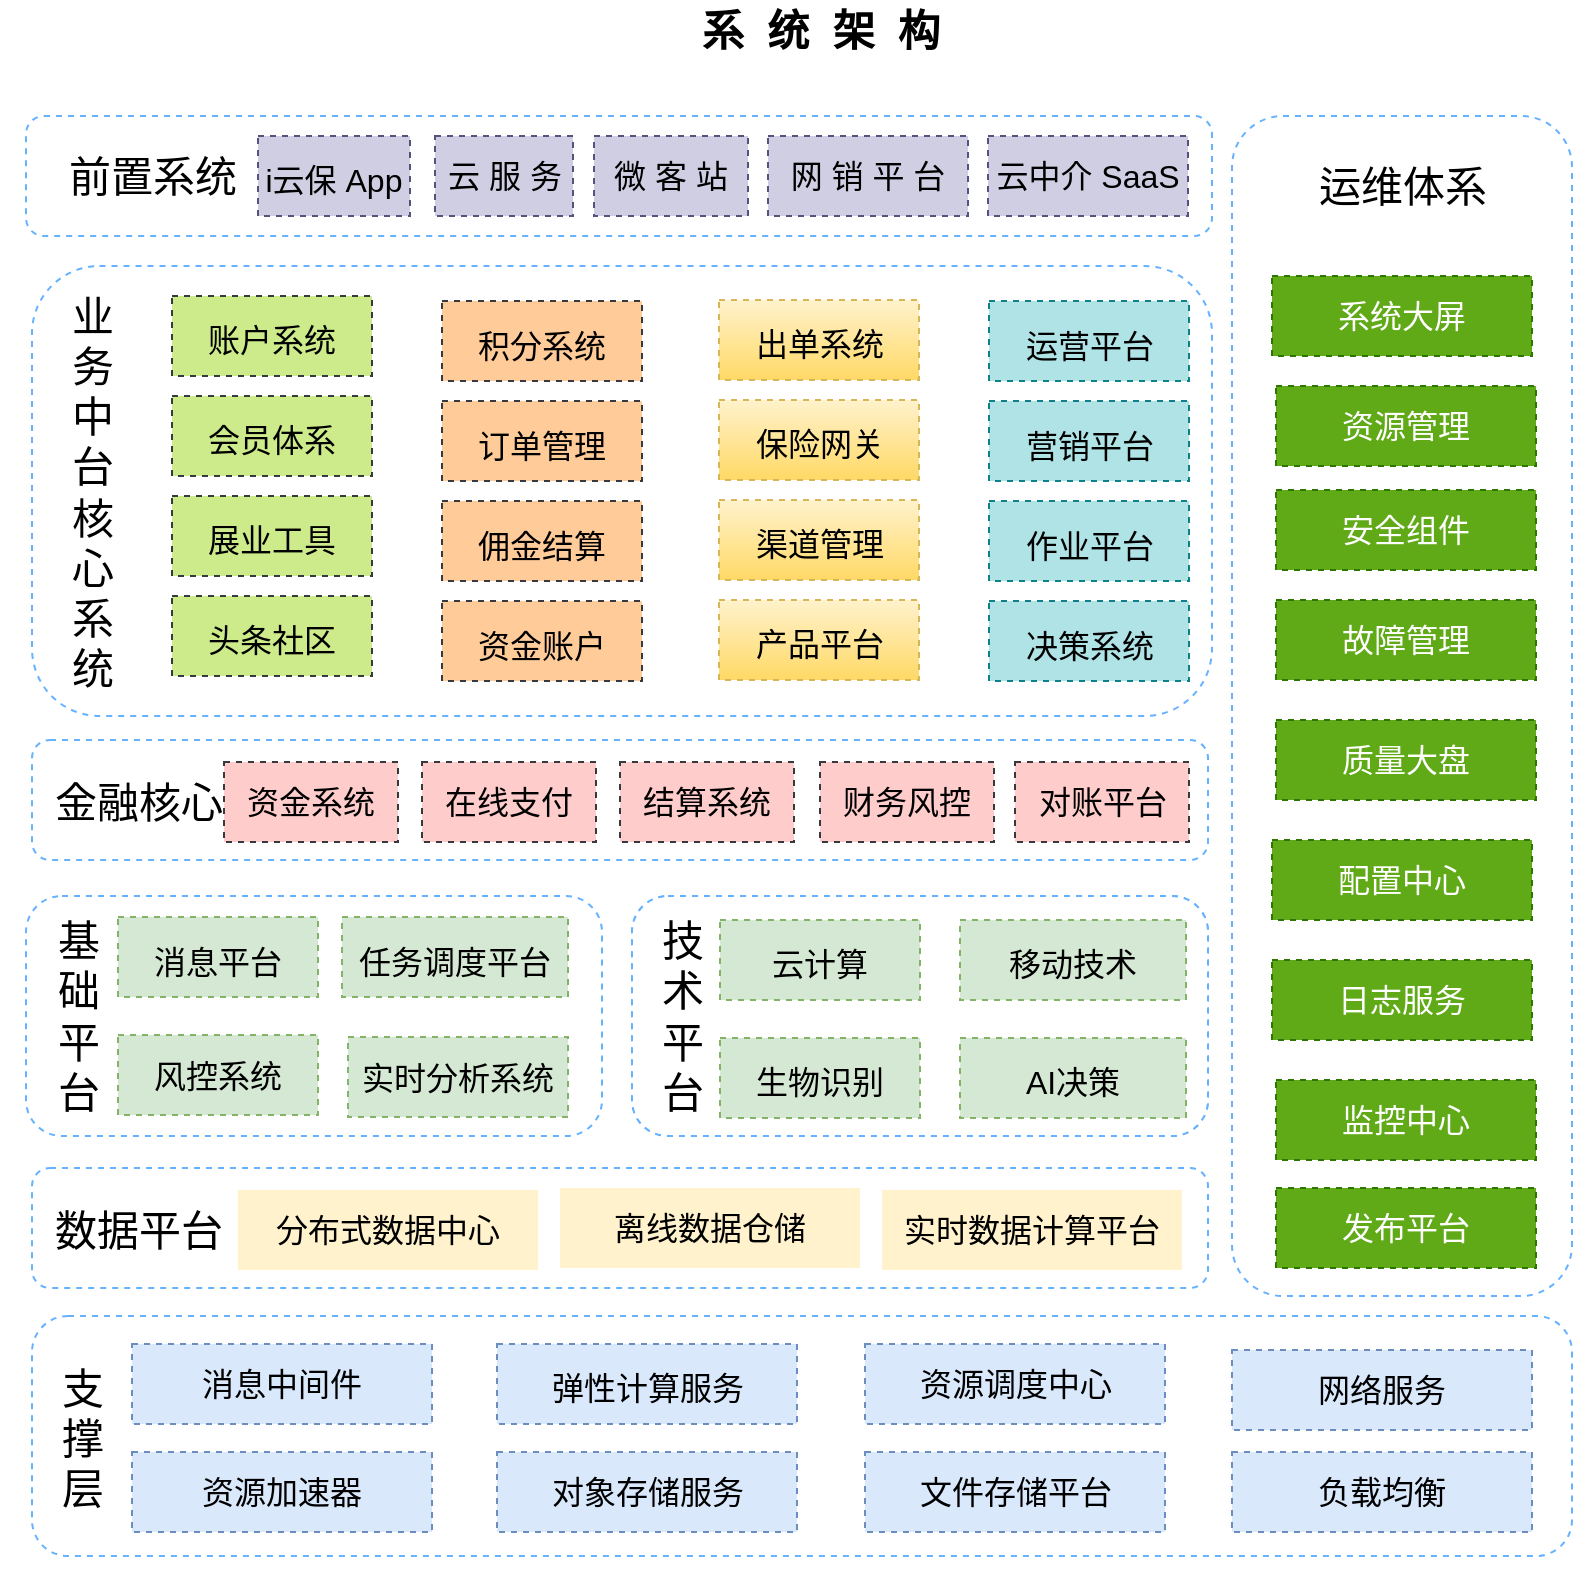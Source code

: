<mxfile version="10.8.5" type="github"><diagram id="Z4rZu4gzG-g9UAVYbysw" name="第 1 页"><mxGraphModel dx="1398" dy="1299" grid="0" gridSize="10" guides="1" tooltips="1" connect="1" arrows="1" fold="1" page="0" pageScale="1" pageWidth="827" pageHeight="1169" math="0" shadow="0"><root><mxCell id="0"/><mxCell id="1" parent="0"/><mxCell id="gegUZrvBjKPwMkM6OcZD-41" value="" style="rounded=1;whiteSpace=wrap;html=1;strokeColor=#66B2FF;dashed=1;" vertex="1" parent="1"><mxGeometry x="440" y="270" width="288" height="120" as="geometry"/></mxCell><mxCell id="gegUZrvBjKPwMkM6OcZD-2" value="" style="rounded=0;whiteSpace=wrap;html=1;strokeColor=none;fillColor=none;" vertex="1" parent="1"><mxGeometry x="124" y="-130" width="796" height="740" as="geometry"/></mxCell><mxCell id="gegUZrvBjKPwMkM6OcZD-3" value="" style="rounded=1;whiteSpace=wrap;html=1;strokeColor=#66B2FF;dashed=1;" vertex="1" parent="1"><mxGeometry x="140" y="480" width="770" height="120" as="geometry"/></mxCell><mxCell id="gegUZrvBjKPwMkM6OcZD-4" value="支&lt;br&gt;撑&lt;br&gt;层" style="text;html=1;resizable=0;autosize=1;align=center;verticalAlign=middle;points=[];fillColor=none;strokeColor=none;rounded=0;dashed=1;fontSize=21;" vertex="1" parent="1"><mxGeometry x="145" y="501" width="40" height="80" as="geometry"/></mxCell><mxCell id="gegUZrvBjKPwMkM6OcZD-11" value="资源加速器" style="rounded=0;whiteSpace=wrap;html=1;dashed=1;strokeColor=#6c8ebf;fontSize=16;fillColor=#dae8fc;" vertex="1" parent="1"><mxGeometry x="190" y="548" width="150" height="40" as="geometry"/></mxCell><mxCell id="gegUZrvBjKPwMkM6OcZD-13" value="" style="rounded=1;whiteSpace=wrap;html=1;dashed=1;strokeColor=#66B2FF;fontSize=21;" vertex="1" parent="1"><mxGeometry x="740" y="-120" width="170" height="590" as="geometry"/></mxCell><mxCell id="gegUZrvBjKPwMkM6OcZD-14" value="消息中间件&lt;br style=&quot;font-size: 16px&quot;&gt;" style="rounded=0;whiteSpace=wrap;html=1;dashed=1;strokeColor=#6c8ebf;fontSize=16;fillColor=#dae8fc;" vertex="1" parent="1"><mxGeometry x="190" y="494" width="150" height="40" as="geometry"/></mxCell><mxCell id="gegUZrvBjKPwMkM6OcZD-19" value="对象存储服务" style="rounded=0;whiteSpace=wrap;html=1;dashed=1;strokeColor=#6c8ebf;fontSize=16;fillColor=#dae8fc;" vertex="1" parent="1"><mxGeometry x="372.5" y="548" width="150" height="40" as="geometry"/></mxCell><mxCell id="gegUZrvBjKPwMkM6OcZD-20" value="&lt;span style=&quot;font-size: 16px&quot;&gt;弹性计算服务&lt;/span&gt;" style="rounded=0;whiteSpace=wrap;html=1;dashed=1;strokeColor=#6c8ebf;fontSize=21;fillColor=#dae8fc;" vertex="1" parent="1"><mxGeometry x="372.5" y="494" width="150" height="40" as="geometry"/></mxCell><mxCell id="gegUZrvBjKPwMkM6OcZD-21" value="文件存储平台" style="rounded=0;whiteSpace=wrap;html=1;dashed=1;strokeColor=#6c8ebf;fontSize=16;fillColor=#dae8fc;" vertex="1" parent="1"><mxGeometry x="556.5" y="548" width="150" height="40" as="geometry"/></mxCell><mxCell id="gegUZrvBjKPwMkM6OcZD-22" value="资源调度中心" style="rounded=0;whiteSpace=wrap;html=1;dashed=1;strokeColor=#6c8ebf;fontSize=16;fillColor=#dae8fc;" vertex="1" parent="1"><mxGeometry x="556.5" y="494" width="150" height="40" as="geometry"/></mxCell><mxCell id="gegUZrvBjKPwMkM6OcZD-23" value="负载均衡" style="rounded=0;whiteSpace=wrap;html=1;dashed=1;strokeColor=#6c8ebf;fontSize=16;fillColor=#dae8fc;" vertex="1" parent="1"><mxGeometry x="740" y="548" width="150" height="40" as="geometry"/></mxCell><mxCell id="gegUZrvBjKPwMkM6OcZD-24" value="网络服务" style="rounded=0;whiteSpace=wrap;html=1;dashed=1;strokeColor=#6c8ebf;fontSize=16;fillColor=#dae8fc;" vertex="1" parent="1"><mxGeometry x="740" y="497" width="150" height="40" as="geometry"/></mxCell><mxCell id="gegUZrvBjKPwMkM6OcZD-25" value="运维体系" style="text;html=1;resizable=0;autosize=1;align=center;verticalAlign=middle;points=[];fillColor=none;strokeColor=none;rounded=0;dashed=1;fontSize=21;" vertex="1" parent="1"><mxGeometry x="775" y="-100" width="100" height="30" as="geometry"/></mxCell><mxCell id="gegUZrvBjKPwMkM6OcZD-26" value="" style="rounded=1;whiteSpace=wrap;html=1;strokeColor=#66B2FF;dashed=1;" vertex="1" parent="1"><mxGeometry x="137" y="270" width="288" height="120" as="geometry"/></mxCell><mxCell id="gegUZrvBjKPwMkM6OcZD-27" value="" style="rounded=1;whiteSpace=wrap;html=1;strokeColor=#66B2FF;dashed=1;" vertex="1" parent="1"><mxGeometry x="140" y="406" width="588" height="60" as="geometry"/></mxCell><mxCell id="gegUZrvBjKPwMkM6OcZD-29" value="" style="rounded=1;whiteSpace=wrap;html=1;strokeColor=#66B2FF;dashed=1;" vertex="1" parent="1"><mxGeometry x="140" y="-45" width="590" height="225" as="geometry"/></mxCell><mxCell id="gegUZrvBjKPwMkM6OcZD-30" value="安全组件" style="rounded=0;whiteSpace=wrap;html=1;dashed=1;strokeColor=#2D7600;fontSize=16;fillColor=#60a917;fontColor=#ffffff;" vertex="1" parent="1"><mxGeometry x="762" y="67" width="130" height="40" as="geometry"/></mxCell><mxCell id="gegUZrvBjKPwMkM6OcZD-31" value="发布平台" style="rounded=0;whiteSpace=wrap;html=1;dashed=1;strokeColor=#2D7600;fontSize=16;fillColor=#60a917;fontColor=#ffffff;" vertex="1" parent="1"><mxGeometry x="762" y="416" width="130" height="40" as="geometry"/></mxCell><mxCell id="gegUZrvBjKPwMkM6OcZD-32" value="监控中心" style="rounded=0;whiteSpace=wrap;html=1;dashed=1;strokeColor=#2D7600;fontSize=16;fillColor=#60a917;fontColor=#ffffff;" vertex="1" parent="1"><mxGeometry x="762" y="362" width="130" height="40" as="geometry"/></mxCell><mxCell id="gegUZrvBjKPwMkM6OcZD-33" value="日志服务" style="rounded=0;whiteSpace=wrap;html=1;dashed=1;strokeColor=#2D7600;fontSize=16;fillColor=#60a917;fontColor=#ffffff;" vertex="1" parent="1"><mxGeometry x="760" y="302" width="130" height="40" as="geometry"/></mxCell><mxCell id="gegUZrvBjKPwMkM6OcZD-34" value="配置中心" style="rounded=0;whiteSpace=wrap;html=1;dashed=1;strokeColor=#2D7600;fontSize=16;fillColor=#60a917;fontColor=#ffffff;" vertex="1" parent="1"><mxGeometry x="760" y="242" width="130" height="40" as="geometry"/></mxCell><mxCell id="gegUZrvBjKPwMkM6OcZD-35" value="质量大盘" style="rounded=0;whiteSpace=wrap;html=1;dashed=1;strokeColor=#2D7600;fontSize=16;fillColor=#60a917;fontColor=#ffffff;" vertex="1" parent="1"><mxGeometry x="762" y="182" width="130" height="40" as="geometry"/></mxCell><mxCell id="gegUZrvBjKPwMkM6OcZD-36" value="故障管理" style="rounded=0;whiteSpace=wrap;html=1;dashed=1;strokeColor=#2D7600;fontSize=16;fillColor=#60a917;fontColor=#ffffff;" vertex="1" parent="1"><mxGeometry x="762" y="122" width="130" height="40" as="geometry"/></mxCell><mxCell id="gegUZrvBjKPwMkM6OcZD-37" value="资源管理" style="rounded=0;whiteSpace=wrap;html=1;dashed=1;strokeColor=#2D7600;fontSize=16;fillColor=#60a917;fontColor=#ffffff;" vertex="1" parent="1"><mxGeometry x="762" y="15" width="130" height="40" as="geometry"/></mxCell><mxCell id="gegUZrvBjKPwMkM6OcZD-38" value="基&lt;br&gt;础&lt;br&gt;平&lt;br&gt;台&lt;br&gt;" style="text;html=1;resizable=0;autosize=1;align=center;verticalAlign=middle;points=[];fillColor=none;strokeColor=none;rounded=0;dashed=1;fontSize=21;" vertex="1" parent="1"><mxGeometry x="143" y="275" width="40" height="110" as="geometry"/></mxCell><mxCell id="gegUZrvBjKPwMkM6OcZD-40" value="分布式数据中心" style="rounded=0;whiteSpace=wrap;html=1;dashed=1;strokeColor=none;fontSize=16;fillColor=#fff2cc;" vertex="1" parent="1"><mxGeometry x="243" y="417" width="150" height="40" as="geometry"/></mxCell><mxCell id="gegUZrvBjKPwMkM6OcZD-47" value="&lt;span style=&quot;font-size: 16px&quot;&gt;消息平台&lt;/span&gt;" style="rounded=0;whiteSpace=wrap;html=1;dashed=1;strokeColor=#82b366;fontSize=21;fillColor=#d5e8d4;" vertex="1" parent="1"><mxGeometry x="183" y="280.5" width="100" height="40" as="geometry"/></mxCell><mxCell id="gegUZrvBjKPwMkM6OcZD-48" value="&lt;span style=&quot;font-size: 16px&quot;&gt;任务调度平台&lt;/span&gt;" style="rounded=0;whiteSpace=wrap;html=1;dashed=1;strokeColor=#82b366;fontSize=21;fillColor=#d5e8d4;" vertex="1" parent="1"><mxGeometry x="295" y="280.5" width="113" height="40" as="geometry"/></mxCell><mxCell id="gegUZrvBjKPwMkM6OcZD-49" value="&lt;span style=&quot;font-size: 16px;&quot;&gt;风控系统&lt;/span&gt;" style="rounded=0;whiteSpace=wrap;html=1;dashed=1;strokeColor=#82b366;fontSize=16;fillColor=#d5e8d4;" vertex="1" parent="1"><mxGeometry x="183" y="339.5" width="100" height="40" as="geometry"/></mxCell><mxCell id="gegUZrvBjKPwMkM6OcZD-50" value="&lt;span style=&quot;font-size: 16px;&quot;&gt;实时分析系统&lt;/span&gt;" style="rounded=0;whiteSpace=wrap;html=1;dashed=1;strokeColor=#82b366;fontSize=16;fillColor=#d5e8d4;" vertex="1" parent="1"><mxGeometry x="298" y="340.5" width="110" height="40" as="geometry"/></mxCell><mxCell id="gegUZrvBjKPwMkM6OcZD-52" value="数据平台" style="text;html=1;resizable=0;autosize=1;align=center;verticalAlign=middle;points=[];fillColor=none;strokeColor=none;rounded=0;dashed=1;fontSize=21;" vertex="1" parent="1"><mxGeometry x="143" y="422" width="100" height="30" as="geometry"/></mxCell><mxCell id="gegUZrvBjKPwMkM6OcZD-54" value="" style="rounded=1;whiteSpace=wrap;html=1;strokeColor=#66B2FF;dashed=1;" vertex="1" parent="1"><mxGeometry x="440" y="270" width="288" height="120" as="geometry"/></mxCell><mxCell id="gegUZrvBjKPwMkM6OcZD-39" value="&lt;span style=&quot;font-size: 16px&quot;&gt;云计算&lt;/span&gt;" style="rounded=0;whiteSpace=wrap;html=1;dashed=1;strokeColor=#82b366;fontSize=21;fillColor=#d5e8d4;" vertex="1" parent="1"><mxGeometry x="484" y="282" width="100" height="40" as="geometry"/></mxCell><mxCell id="gegUZrvBjKPwMkM6OcZD-42" value="技&lt;br&gt;术&lt;br&gt;平&lt;br&gt;台&lt;br&gt;" style="text;html=1;resizable=0;autosize=1;align=center;verticalAlign=middle;points=[];fillColor=none;strokeColor=none;rounded=0;dashed=1;fontSize=21;" vertex="1" parent="1"><mxGeometry x="445" y="275" width="40" height="110" as="geometry"/></mxCell><mxCell id="gegUZrvBjKPwMkM6OcZD-44" value="&lt;font style=&quot;font-size: 16px&quot;&gt;移动技术&lt;/font&gt;" style="rounded=0;whiteSpace=wrap;html=1;dashed=1;strokeColor=#82b366;fontSize=21;fillColor=#d5e8d4;" vertex="1" parent="1"><mxGeometry x="604" y="282" width="113" height="40" as="geometry"/></mxCell><mxCell id="gegUZrvBjKPwMkM6OcZD-45" value="&lt;span style=&quot;font-size: 16px&quot;&gt;生物识别&lt;/span&gt;" style="rounded=0;whiteSpace=wrap;html=1;dashed=1;strokeColor=#82b366;fontSize=21;fillColor=#d5e8d4;" vertex="1" parent="1"><mxGeometry x="484" y="341" width="100" height="40" as="geometry"/></mxCell><mxCell id="gegUZrvBjKPwMkM6OcZD-46" value="&lt;span style=&quot;font-size: 16px&quot;&gt;AI决策&lt;/span&gt;" style="rounded=0;whiteSpace=wrap;html=1;dashed=1;strokeColor=#82b366;fontSize=21;fillColor=#d5e8d4;" vertex="1" parent="1"><mxGeometry x="604" y="341" width="113" height="40" as="geometry"/></mxCell><mxCell id="gegUZrvBjKPwMkM6OcZD-55" value="离线数据仓储" style="rounded=0;whiteSpace=wrap;html=1;dashed=1;strokeColor=none;fontSize=16;fillColor=#fff2cc;" vertex="1" parent="1"><mxGeometry x="404" y="416" width="150" height="40" as="geometry"/></mxCell><mxCell id="gegUZrvBjKPwMkM6OcZD-56" value="实时数据计算平台" style="rounded=0;whiteSpace=wrap;html=1;dashed=1;strokeColor=none;fontSize=16;fillColor=#fff2cc;" vertex="1" parent="1"><mxGeometry x="565" y="417" width="150" height="40" as="geometry"/></mxCell><mxCell id="gegUZrvBjKPwMkM6OcZD-57" value="" style="rounded=1;whiteSpace=wrap;html=1;strokeColor=#66B2FF;dashed=1;" vertex="1" parent="1"><mxGeometry x="140" y="192" width="588" height="60" as="geometry"/></mxCell><mxCell id="gegUZrvBjKPwMkM6OcZD-58" value="资金系统" style="rounded=0;whiteSpace=wrap;html=1;dashed=1;strokeColor=#36393d;fontSize=16;fillColor=#ffcccc;" vertex="1" parent="1"><mxGeometry x="236" y="203" width="87" height="40" as="geometry"/></mxCell><mxCell id="gegUZrvBjKPwMkM6OcZD-59" value="金融核心" style="text;html=1;resizable=0;autosize=1;align=center;verticalAlign=middle;points=[];fillColor=none;strokeColor=none;rounded=0;dashed=1;fontSize=21;" vertex="1" parent="1"><mxGeometry x="143" y="208" width="100" height="30" as="geometry"/></mxCell><mxCell id="gegUZrvBjKPwMkM6OcZD-60" value="在线支付" style="rounded=0;whiteSpace=wrap;html=1;dashed=1;strokeColor=#36393d;fontSize=16;fillColor=#ffcccc;" vertex="1" parent="1"><mxGeometry x="335" y="203" width="87" height="40" as="geometry"/></mxCell><mxCell id="gegUZrvBjKPwMkM6OcZD-61" value="结算系统" style="rounded=0;whiteSpace=wrap;html=1;dashed=1;strokeColor=#36393d;fontSize=16;fillColor=#ffcccc;" vertex="1" parent="1"><mxGeometry x="434" y="203" width="87" height="40" as="geometry"/></mxCell><mxCell id="gegUZrvBjKPwMkM6OcZD-62" value="对账平台" style="rounded=0;whiteSpace=wrap;html=1;dashed=1;strokeColor=#36393d;fontSize=16;fillColor=#ffcccc;" vertex="1" parent="1"><mxGeometry x="631.5" y="203" width="87" height="40" as="geometry"/></mxCell><mxCell id="gegUZrvBjKPwMkM6OcZD-63" value="财务风控" style="rounded=0;whiteSpace=wrap;html=1;dashed=1;strokeColor=#36393d;fontSize=16;fillColor=#ffcccc;" vertex="1" parent="1"><mxGeometry x="534" y="203" width="87" height="40" as="geometry"/></mxCell><mxCell id="gegUZrvBjKPwMkM6OcZD-64" value="业&lt;br&gt;务&lt;br&gt;中&lt;br&gt;台&lt;br&gt;核&lt;br&gt;心&lt;br&gt;系&lt;br&gt;统" style="text;html=1;resizable=0;autosize=1;align=center;verticalAlign=middle;points=[];fillColor=none;strokeColor=none;rounded=0;dashed=1;fontSize=21;" vertex="1" parent="1"><mxGeometry x="150" y="-37.5" width="40" height="210" as="geometry"/></mxCell><mxCell id="gegUZrvBjKPwMkM6OcZD-65" value="&lt;span style=&quot;font-size: 16px&quot;&gt;头条社区&lt;/span&gt;" style="rounded=0;whiteSpace=wrap;html=1;dashed=1;strokeColor=#36393d;fontSize=21;fillColor=#cdeb8b;" vertex="1" parent="1"><mxGeometry x="210" y="120" width="100" height="40" as="geometry"/></mxCell><mxCell id="gegUZrvBjKPwMkM6OcZD-66" value="&lt;span style=&quot;font-size: 16px&quot;&gt;展业工具&lt;/span&gt;" style="rounded=0;whiteSpace=wrap;html=1;dashed=1;strokeColor=#36393d;fontSize=21;fillColor=#cdeb8b;" vertex="1" parent="1"><mxGeometry x="210" y="70" width="100" height="40" as="geometry"/></mxCell><mxCell id="gegUZrvBjKPwMkM6OcZD-67" value="&lt;span style=&quot;font-size: 16px&quot;&gt;会员体系&lt;/span&gt;" style="rounded=0;whiteSpace=wrap;html=1;dashed=1;strokeColor=#36393d;fontSize=21;fillColor=#cdeb8b;" vertex="1" parent="1"><mxGeometry x="210" y="20" width="100" height="40" as="geometry"/></mxCell><mxCell id="gegUZrvBjKPwMkM6OcZD-68" value="&lt;span style=&quot;font-size: 16px&quot;&gt;账户系统&lt;/span&gt;" style="rounded=0;whiteSpace=wrap;html=1;dashed=1;strokeColor=#36393d;fontSize=21;fillColor=#cdeb8b;" vertex="1" parent="1"><mxGeometry x="210" y="-30" width="100" height="40" as="geometry"/></mxCell><mxCell id="gegUZrvBjKPwMkM6OcZD-72" value="&lt;span style=&quot;font-size: 16px&quot;&gt;资金账户&lt;/span&gt;" style="rounded=0;whiteSpace=wrap;html=1;dashed=1;strokeColor=#36393d;fontSize=21;fillColor=#ffcc99;" vertex="1" parent="1"><mxGeometry x="345" y="122.5" width="100" height="40" as="geometry"/></mxCell><mxCell id="gegUZrvBjKPwMkM6OcZD-73" value="&lt;span style=&quot;font-size: 16px&quot;&gt;佣金结算&lt;/span&gt;" style="rounded=0;whiteSpace=wrap;html=1;dashed=1;strokeColor=#36393d;fontSize=21;fillColor=#ffcc99;" vertex="1" parent="1"><mxGeometry x="345" y="72.5" width="100" height="40" as="geometry"/></mxCell><mxCell id="gegUZrvBjKPwMkM6OcZD-74" value="&lt;span style=&quot;font-size: 16px&quot;&gt;订单管理&lt;/span&gt;" style="rounded=0;whiteSpace=wrap;html=1;dashed=1;strokeColor=#36393d;fontSize=21;fillColor=#ffcc99;" vertex="1" parent="1"><mxGeometry x="345" y="22.5" width="100" height="40" as="geometry"/></mxCell><mxCell id="gegUZrvBjKPwMkM6OcZD-75" value="&lt;span style=&quot;font-size: 16px&quot;&gt;积分系统&lt;/span&gt;" style="rounded=0;whiteSpace=wrap;html=1;dashed=1;strokeColor=#36393d;fontSize=21;fillColor=#ffcc99;" vertex="1" parent="1"><mxGeometry x="345" y="-27.5" width="100" height="40" as="geometry"/></mxCell><mxCell id="gegUZrvBjKPwMkM6OcZD-76" value="&lt;span style=&quot;font-size: 16px&quot;&gt;产品平台&lt;/span&gt;" style="rounded=0;whiteSpace=wrap;html=1;dashed=1;strokeColor=#d6b656;fontSize=21;fillColor=#fff2cc;gradientColor=#ffd966;" vertex="1" parent="1"><mxGeometry x="483.5" y="122" width="100" height="40" as="geometry"/></mxCell><mxCell id="gegUZrvBjKPwMkM6OcZD-77" value="&lt;span style=&quot;font-size: 16px&quot;&gt;渠道管理&lt;/span&gt;" style="rounded=0;whiteSpace=wrap;html=1;dashed=1;strokeColor=#d6b656;fontSize=21;fillColor=#fff2cc;gradientColor=#ffd966;" vertex="1" parent="1"><mxGeometry x="483.5" y="72" width="100" height="40" as="geometry"/></mxCell><mxCell id="gegUZrvBjKPwMkM6OcZD-78" value="&lt;span style=&quot;font-size: 16px&quot;&gt;保险网关&lt;/span&gt;" style="rounded=0;whiteSpace=wrap;html=1;dashed=1;strokeColor=#d6b656;fontSize=21;fillColor=#fff2cc;gradientColor=#ffd966;" vertex="1" parent="1"><mxGeometry x="483.5" y="22" width="100" height="40" as="geometry"/></mxCell><mxCell id="gegUZrvBjKPwMkM6OcZD-79" value="&lt;span style=&quot;font-size: 16px&quot;&gt;出单系统&lt;/span&gt;" style="rounded=0;whiteSpace=wrap;html=1;dashed=1;strokeColor=#d6b656;fontSize=21;fillColor=#fff2cc;gradientColor=#ffd966;" vertex="1" parent="1"><mxGeometry x="483.5" y="-28" width="100" height="40" as="geometry"/></mxCell><mxCell id="gegUZrvBjKPwMkM6OcZD-80" value="&lt;span style=&quot;font-size: 16px&quot;&gt;决策系统&lt;/span&gt;" style="rounded=0;whiteSpace=wrap;html=1;dashed=1;strokeColor=#0e8088;fontSize=21;fillColor=#b0e3e6;" vertex="1" parent="1"><mxGeometry x="618.5" y="122.5" width="100" height="40" as="geometry"/></mxCell><mxCell id="gegUZrvBjKPwMkM6OcZD-81" value="&lt;span style=&quot;font-size: 16px&quot;&gt;作业平台&lt;/span&gt;" style="rounded=0;whiteSpace=wrap;html=1;dashed=1;strokeColor=#0e8088;fontSize=21;fillColor=#b0e3e6;" vertex="1" parent="1"><mxGeometry x="618.5" y="72.5" width="100" height="40" as="geometry"/></mxCell><mxCell id="gegUZrvBjKPwMkM6OcZD-82" value="&lt;span style=&quot;font-size: 16px&quot;&gt;营销平台&lt;/span&gt;" style="rounded=0;whiteSpace=wrap;html=1;dashed=1;strokeColor=#0e8088;fontSize=21;fillColor=#b0e3e6;" vertex="1" parent="1"><mxGeometry x="618.5" y="22.5" width="100" height="40" as="geometry"/></mxCell><mxCell id="gegUZrvBjKPwMkM6OcZD-83" value="&lt;span style=&quot;font-size: 16px&quot;&gt;运营平台&lt;/span&gt;" style="rounded=0;whiteSpace=wrap;html=1;dashed=1;strokeColor=#0e8088;fontSize=21;fillColor=#b0e3e6;" vertex="1" parent="1"><mxGeometry x="618.5" y="-27.5" width="100" height="40" as="geometry"/></mxCell><mxCell id="gegUZrvBjKPwMkM6OcZD-90" value="" style="rounded=1;whiteSpace=wrap;html=1;strokeColor=#66B2FF;dashed=1;" vertex="1" parent="1"><mxGeometry x="137" y="-120" width="593" height="60" as="geometry"/></mxCell><mxCell id="gegUZrvBjKPwMkM6OcZD-91" value="前置系统" style="text;html=1;resizable=0;autosize=1;align=center;verticalAlign=middle;points=[];fillColor=none;strokeColor=none;rounded=0;dashed=1;fontSize=21;" vertex="1" parent="1"><mxGeometry x="150" y="-105" width="100" height="30" as="geometry"/></mxCell><mxCell id="gegUZrvBjKPwMkM6OcZD-92" value="&lt;span style=&quot;font-size: 16px&quot;&gt;i云保 App&lt;/span&gt;" style="rounded=0;whiteSpace=wrap;html=1;dashed=1;strokeColor=#56517e;fontSize=21;fillColor=#d0cee2;" vertex="1" parent="1"><mxGeometry x="253" y="-110" width="76" height="40" as="geometry"/></mxCell><mxCell id="gegUZrvBjKPwMkM6OcZD-94" value="&lt;span style=&quot;font-size: 16px;&quot;&gt;云 服 务&lt;/span&gt;&lt;br style=&quot;font-size: 16px;&quot;&gt;" style="rounded=0;whiteSpace=wrap;html=1;dashed=1;strokeColor=#56517e;fontSize=16;fillColor=#d0cee2;" vertex="1" parent="1"><mxGeometry x="341.5" y="-110" width="69" height="40" as="geometry"/></mxCell><mxCell id="gegUZrvBjKPwMkM6OcZD-95" value="网 销 平 台&lt;br style=&quot;font-size: 16px&quot;&gt;" style="rounded=0;whiteSpace=wrap;html=1;dashed=1;strokeColor=#56517e;fontSize=16;fillColor=#d0cee2;" vertex="1" parent="1"><mxGeometry x="508" y="-110" width="100" height="40" as="geometry"/></mxCell><mxCell id="gegUZrvBjKPwMkM6OcZD-96" value="云中介 SaaS&lt;br style=&quot;font-size: 16px&quot;&gt;" style="rounded=0;whiteSpace=wrap;html=1;dashed=1;strokeColor=#56517e;fontSize=16;fillColor=#d0cee2;" vertex="1" parent="1"><mxGeometry x="618" y="-110" width="100" height="40" as="geometry"/></mxCell><mxCell id="gegUZrvBjKPwMkM6OcZD-97" value="系统大屏" style="rounded=0;whiteSpace=wrap;html=1;dashed=1;strokeColor=#2D7600;fontSize=16;fillColor=#60a917;fontColor=#ffffff;" vertex="1" parent="1"><mxGeometry x="760" y="-40" width="130" height="40" as="geometry"/></mxCell><mxCell id="gegUZrvBjKPwMkM6OcZD-98" value="系&amp;nbsp; 统&amp;nbsp; 架&amp;nbsp; 构" style="text;html=1;resizable=0;autosize=1;align=center;verticalAlign=middle;points=[];fillColor=none;strokeColor=none;rounded=0;dashed=1;fontSize=21;fontStyle=1" vertex="1" parent="1"><mxGeometry x="469" y="-177.5" width="129" height="29" as="geometry"/></mxCell><mxCell id="gegUZrvBjKPwMkM6OcZD-99" value="&lt;span style=&quot;font-size: 16px&quot;&gt;微 客 站&lt;/span&gt;&lt;br style=&quot;font-size: 16px&quot;&gt;" style="rounded=0;whiteSpace=wrap;html=1;dashed=1;strokeColor=#56517e;fontSize=16;fillColor=#d0cee2;" vertex="1" parent="1"><mxGeometry x="421" y="-110" width="77" height="40" as="geometry"/></mxCell></root></mxGraphModel></diagram></mxfile>